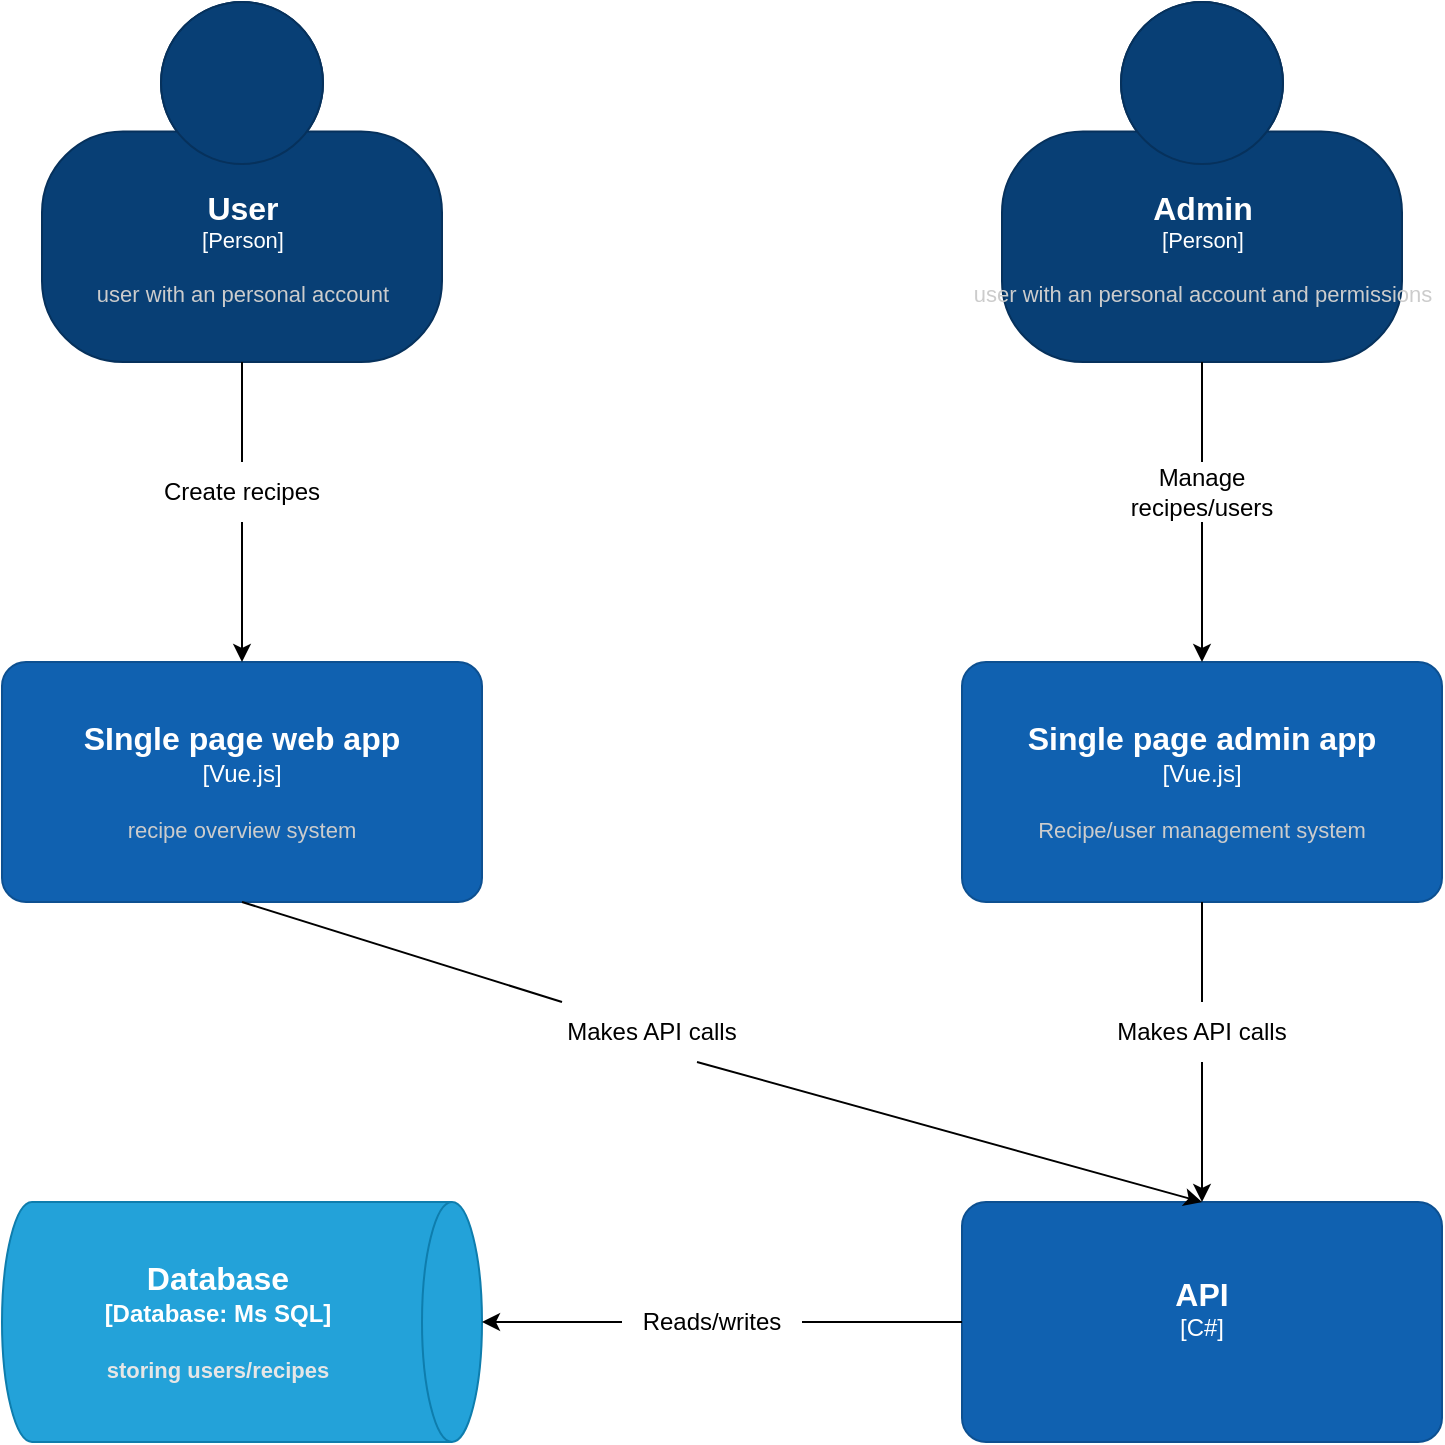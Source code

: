 <mxfile version="20.3.3" type="device"><diagram id="S-xixrVFnE7H5Wduq6Kl" name="Pagina-1"><mxGraphModel dx="2062" dy="1094" grid="1" gridSize="10" guides="1" tooltips="1" connect="1" arrows="1" fold="1" page="1" pageScale="1" pageWidth="827" pageHeight="1169" math="0" shadow="0"><root><mxCell id="0"/><mxCell id="1" parent="0"/><object placeholders="1" c4Name="User" c4Type="Person" c4Description="user with an personal account" label="&lt;font style=&quot;font-size: 16px&quot;&gt;&lt;b&gt;%c4Name%&lt;/b&gt;&lt;/font&gt;&lt;div&gt;[%c4Type%]&lt;/div&gt;&lt;br&gt;&lt;div&gt;&lt;font style=&quot;font-size: 11px&quot;&gt;&lt;font color=&quot;#cccccc&quot;&gt;%c4Description%&lt;/font&gt;&lt;/div&gt;" id="QTIGk9vZEkRCXSyvKR4_-1"><mxCell style="html=1;fontSize=11;dashed=0;whitespace=wrap;fillColor=#083F75;strokeColor=#06315C;fontColor=#ffffff;shape=mxgraph.c4.person2;align=center;metaEdit=1;points=[[0.5,0,0],[1,0.5,0],[1,0.75,0],[0.75,1,0],[0.5,1,0],[0.25,1,0],[0,0.75,0],[0,0.5,0]];resizable=0;" vertex="1" parent="1"><mxGeometry x="40" y="120" width="200" height="180" as="geometry"/></mxCell></object><object placeholders="1" c4Name="Admin" c4Type="Person" c4Description="user with an personal account and permissions" label="&lt;font style=&quot;font-size: 16px&quot;&gt;&lt;b&gt;%c4Name%&lt;/b&gt;&lt;/font&gt;&lt;div&gt;[%c4Type%]&lt;/div&gt;&lt;br&gt;&lt;div&gt;&lt;font style=&quot;font-size: 11px&quot;&gt;&lt;font color=&quot;#cccccc&quot;&gt;%c4Description%&lt;/font&gt;&lt;/div&gt;" id="QTIGk9vZEkRCXSyvKR4_-2"><mxCell style="html=1;fontSize=11;dashed=0;whitespace=wrap;fillColor=#083F75;strokeColor=#06315C;fontColor=#ffffff;shape=mxgraph.c4.person2;align=center;metaEdit=1;points=[[0.5,0,0],[1,0.5,0],[1,0.75,0],[0.75,1,0],[0.5,1,0],[0.25,1,0],[0,0.75,0],[0,0.5,0]];resizable=0;" vertex="1" parent="1"><mxGeometry x="520" y="120" width="200" height="180" as="geometry"/></mxCell></object><object placeholders="1" c4Name="SIngle page web app" c4Type="Vue.js" c4Description="recipe overview system" label="&lt;font style=&quot;font-size: 16px&quot;&gt;&lt;b&gt;%c4Name%&lt;/b&gt;&lt;/font&gt;&lt;div&gt;[%c4Type%]&lt;/div&gt;&lt;br&gt;&lt;div&gt;&lt;font style=&quot;font-size: 11px&quot;&gt;&lt;font color=&quot;#cccccc&quot;&gt;%c4Description%&lt;/font&gt;&lt;/div&gt;" id="QTIGk9vZEkRCXSyvKR4_-3"><mxCell style="rounded=1;whiteSpace=wrap;html=1;labelBackgroundColor=none;fillColor=#1061B0;fontColor=#ffffff;align=center;arcSize=10;strokeColor=#0D5091;metaEdit=1;resizable=0;points=[[0.25,0,0],[0.5,0,0],[0.75,0,0],[1,0.25,0],[1,0.5,0],[1,0.75,0],[0.75,1,0],[0.5,1,0],[0.25,1,0],[0,0.75,0],[0,0.5,0],[0,0.25,0]];" vertex="1" parent="1"><mxGeometry x="20" y="450" width="240" height="120" as="geometry"/></mxCell></object><object placeholders="1" c4Name="Single page admin app" c4Type="Vue.js" c4Description="Recipe/user management system" label="&lt;font style=&quot;font-size: 16px&quot;&gt;&lt;b&gt;%c4Name%&lt;/b&gt;&lt;/font&gt;&lt;div&gt;[%c4Type%]&lt;/div&gt;&lt;br&gt;&lt;div&gt;&lt;font style=&quot;font-size: 11px&quot;&gt;&lt;font color=&quot;#cccccc&quot;&gt;%c4Description%&lt;/font&gt;&lt;/div&gt;" id="QTIGk9vZEkRCXSyvKR4_-4"><mxCell style="rounded=1;whiteSpace=wrap;html=1;labelBackgroundColor=none;fillColor=#1061B0;fontColor=#ffffff;align=center;arcSize=10;strokeColor=#0D5091;metaEdit=1;resizable=0;points=[[0.25,0,0],[0.5,0,0],[0.75,0,0],[1,0.25,0],[1,0.5,0],[1,0.75,0],[0.75,1,0],[0.5,1,0],[0.25,1,0],[0,0.75,0],[0,0.5,0],[0,0.25,0]];" vertex="1" parent="1"><mxGeometry x="500" y="450" width="240" height="120" as="geometry"/></mxCell></object><object placeholders="1" c4Name="API" c4Type="C#" c4Description="" label="&lt;font style=&quot;font-size: 16px&quot;&gt;&lt;b&gt;%c4Name%&lt;/b&gt;&lt;/font&gt;&lt;div&gt;[%c4Type%]&lt;/div&gt;&lt;br&gt;&lt;div&gt;&lt;font style=&quot;font-size: 11px&quot;&gt;&lt;font color=&quot;#cccccc&quot;&gt;%c4Description%&lt;/font&gt;&lt;/div&gt;" id="QTIGk9vZEkRCXSyvKR4_-5"><mxCell style="rounded=1;whiteSpace=wrap;html=1;labelBackgroundColor=none;fillColor=#1061B0;fontColor=#ffffff;align=center;arcSize=10;strokeColor=#0D5091;metaEdit=1;resizable=0;points=[[0.25,0,0],[0.5,0,0],[0.75,0,0],[1,0.25,0],[1,0.5,0],[1,0.75,0],[0.75,1,0],[0.5,1,0],[0.25,1,0],[0,0.75,0],[0,0.5,0],[0,0.25,0]];" vertex="1" parent="1"><mxGeometry x="500" y="720" width="240" height="120" as="geometry"/></mxCell></object><object placeholders="1" c4Type="Database" c4Container="Database" c4Technology="Ms SQL" c4Description="storing users/recipes" label="&lt;font style=&quot;font-size: 16px&quot;&gt;&lt;b&gt;%c4Type%&lt;/font&gt;&lt;div&gt;[%c4Container%:&amp;nbsp;%c4Technology%]&lt;/div&gt;&lt;br&gt;&lt;div&gt;&lt;font style=&quot;font-size: 11px&quot;&gt;&lt;font color=&quot;#E6E6E6&quot;&gt;%c4Description%&lt;/font&gt;&lt;/div&gt;" id="QTIGk9vZEkRCXSyvKR4_-6"><mxCell style="shape=cylinder3;size=15;direction=south;whiteSpace=wrap;html=1;boundedLbl=1;rounded=0;labelBackgroundColor=none;fillColor=#23A2D9;fontSize=12;fontColor=#ffffff;align=center;strokeColor=#0E7DAD;metaEdit=1;points=[[0.5,0,0],[1,0.25,0],[1,0.5,0],[1,0.75,0],[0.5,1,0],[0,0.75,0],[0,0.5,0],[0,0.25,0]];resizable=0;" vertex="1" parent="1"><mxGeometry x="20" y="720" width="240" height="120" as="geometry"/></mxCell></object><mxCell id="QTIGk9vZEkRCXSyvKR4_-12" value="" style="endArrow=classic;html=1;rounded=0;exitX=0.5;exitY=1;exitDx=0;exitDy=0;exitPerimeter=0;entryX=0.5;entryY=0;entryDx=0;entryDy=0;entryPerimeter=0;startArrow=none;" edge="1" parent="1" source="QTIGk9vZEkRCXSyvKR4_-14" target="QTIGk9vZEkRCXSyvKR4_-3"><mxGeometry width="50" height="50" relative="1" as="geometry"><mxPoint x="380" y="380" as="sourcePoint"/><mxPoint x="430" y="330" as="targetPoint"/></mxGeometry></mxCell><mxCell id="QTIGk9vZEkRCXSyvKR4_-13" value="" style="endArrow=classic;html=1;rounded=0;exitX=0.5;exitY=1;exitDx=0;exitDy=0;exitPerimeter=0;entryX=0.5;entryY=0;entryDx=0;entryDy=0;entryPerimeter=0;startArrow=none;" edge="1" parent="1" source="QTIGk9vZEkRCXSyvKR4_-16" target="QTIGk9vZEkRCXSyvKR4_-4"><mxGeometry width="50" height="50" relative="1" as="geometry"><mxPoint x="150" y="310" as="sourcePoint"/><mxPoint x="150" y="460" as="targetPoint"/></mxGeometry></mxCell><mxCell id="QTIGk9vZEkRCXSyvKR4_-14" value="Create recipes" style="text;html=1;strokeColor=none;fillColor=none;align=center;verticalAlign=middle;whiteSpace=wrap;rounded=0;" vertex="1" parent="1"><mxGeometry x="95" y="350" width="90" height="30" as="geometry"/></mxCell><mxCell id="QTIGk9vZEkRCXSyvKR4_-15" value="" style="endArrow=none;html=1;rounded=0;exitX=0.5;exitY=1;exitDx=0;exitDy=0;exitPerimeter=0;entryX=0.5;entryY=0;entryDx=0;entryDy=0;entryPerimeter=0;" edge="1" parent="1" source="QTIGk9vZEkRCXSyvKR4_-1" target="QTIGk9vZEkRCXSyvKR4_-14"><mxGeometry width="50" height="50" relative="1" as="geometry"><mxPoint x="140" y="300" as="sourcePoint"/><mxPoint x="140" y="450" as="targetPoint"/></mxGeometry></mxCell><mxCell id="QTIGk9vZEkRCXSyvKR4_-16" value="Manage recipes/users" style="text;html=1;strokeColor=none;fillColor=none;align=center;verticalAlign=middle;whiteSpace=wrap;rounded=0;" vertex="1" parent="1"><mxGeometry x="575" y="350" width="90" height="30" as="geometry"/></mxCell><mxCell id="QTIGk9vZEkRCXSyvKR4_-17" value="" style="endArrow=none;html=1;rounded=0;exitX=0.5;exitY=1;exitDx=0;exitDy=0;exitPerimeter=0;entryX=0.5;entryY=0;entryDx=0;entryDy=0;entryPerimeter=0;" edge="1" parent="1" source="QTIGk9vZEkRCXSyvKR4_-2" target="QTIGk9vZEkRCXSyvKR4_-16"><mxGeometry width="50" height="50" relative="1" as="geometry"><mxPoint x="620" y="300" as="sourcePoint"/><mxPoint x="620" y="450" as="targetPoint"/></mxGeometry></mxCell><mxCell id="QTIGk9vZEkRCXSyvKR4_-18" value="" style="endArrow=classic;html=1;rounded=0;entryX=0.5;entryY=0;entryDx=0;entryDy=0;entryPerimeter=0;exitX=0.5;exitY=1;exitDx=0;exitDy=0;exitPerimeter=0;startArrow=none;" edge="1" parent="1" source="QTIGk9vZEkRCXSyvKR4_-21" target="QTIGk9vZEkRCXSyvKR4_-5"><mxGeometry width="50" height="50" relative="1" as="geometry"><mxPoint x="400" y="660" as="sourcePoint"/><mxPoint x="450" y="610" as="targetPoint"/></mxGeometry></mxCell><mxCell id="QTIGk9vZEkRCXSyvKR4_-19" value="" style="endArrow=classic;html=1;rounded=0;entryX=0.5;entryY=0;entryDx=0;entryDy=0;entryPerimeter=0;exitX=0.75;exitY=1;exitDx=0;exitDy=0;startArrow=none;" edge="1" parent="1" source="QTIGk9vZEkRCXSyvKR4_-23" target="QTIGk9vZEkRCXSyvKR4_-5"><mxGeometry width="50" height="50" relative="1" as="geometry"><mxPoint x="630" y="580" as="sourcePoint"/><mxPoint x="630" y="730" as="targetPoint"/></mxGeometry></mxCell><mxCell id="QTIGk9vZEkRCXSyvKR4_-20" value="" style="endArrow=classic;html=1;rounded=0;entryX=0.5;entryY=0;entryDx=0;entryDy=0;entryPerimeter=0;exitX=0;exitY=0.5;exitDx=0;exitDy=0;exitPerimeter=0;startArrow=none;" edge="1" parent="1" source="QTIGk9vZEkRCXSyvKR4_-25" target="QTIGk9vZEkRCXSyvKR4_-6"><mxGeometry width="50" height="50" relative="1" as="geometry"><mxPoint x="150" y="580" as="sourcePoint"/><mxPoint x="630" y="730" as="targetPoint"/></mxGeometry></mxCell><mxCell id="QTIGk9vZEkRCXSyvKR4_-21" value="Makes API calls" style="text;html=1;strokeColor=none;fillColor=none;align=center;verticalAlign=middle;whiteSpace=wrap;rounded=0;" vertex="1" parent="1"><mxGeometry x="575" y="620" width="90" height="30" as="geometry"/></mxCell><mxCell id="QTIGk9vZEkRCXSyvKR4_-22" value="" style="endArrow=none;html=1;rounded=0;entryX=0.5;entryY=0;entryDx=0;entryDy=0;entryPerimeter=0;exitX=0.5;exitY=1;exitDx=0;exitDy=0;exitPerimeter=0;" edge="1" parent="1" source="QTIGk9vZEkRCXSyvKR4_-4" target="QTIGk9vZEkRCXSyvKR4_-21"><mxGeometry width="50" height="50" relative="1" as="geometry"><mxPoint x="620" y="570" as="sourcePoint"/><mxPoint x="620" y="720" as="targetPoint"/></mxGeometry></mxCell><mxCell id="QTIGk9vZEkRCXSyvKR4_-23" value="Makes API calls" style="text;html=1;strokeColor=none;fillColor=none;align=center;verticalAlign=middle;whiteSpace=wrap;rounded=0;" vertex="1" parent="1"><mxGeometry x="300" y="620" width="90" height="30" as="geometry"/></mxCell><mxCell id="QTIGk9vZEkRCXSyvKR4_-24" value="" style="endArrow=none;html=1;rounded=0;entryX=0;entryY=0;entryDx=0;entryDy=0;exitX=0.5;exitY=1;exitDx=0;exitDy=0;exitPerimeter=0;" edge="1" parent="1" source="QTIGk9vZEkRCXSyvKR4_-3" target="QTIGk9vZEkRCXSyvKR4_-23"><mxGeometry width="50" height="50" relative="1" as="geometry"><mxPoint x="140" y="570" as="sourcePoint"/><mxPoint x="620" y="720" as="targetPoint"/></mxGeometry></mxCell><mxCell id="QTIGk9vZEkRCXSyvKR4_-25" value="Reads/writes" style="text;html=1;strokeColor=none;fillColor=none;align=center;verticalAlign=middle;whiteSpace=wrap;rounded=0;" vertex="1" parent="1"><mxGeometry x="330" y="765" width="90" height="30" as="geometry"/></mxCell><mxCell id="QTIGk9vZEkRCXSyvKR4_-26" value="" style="endArrow=none;html=1;rounded=0;entryX=1;entryY=0.5;entryDx=0;entryDy=0;exitX=0;exitY=0.5;exitDx=0;exitDy=0;exitPerimeter=0;" edge="1" parent="1" source="QTIGk9vZEkRCXSyvKR4_-5" target="QTIGk9vZEkRCXSyvKR4_-25"><mxGeometry width="50" height="50" relative="1" as="geometry"><mxPoint x="500" y="780" as="sourcePoint"/><mxPoint x="260" y="780" as="targetPoint"/></mxGeometry></mxCell></root></mxGraphModel></diagram></mxfile>